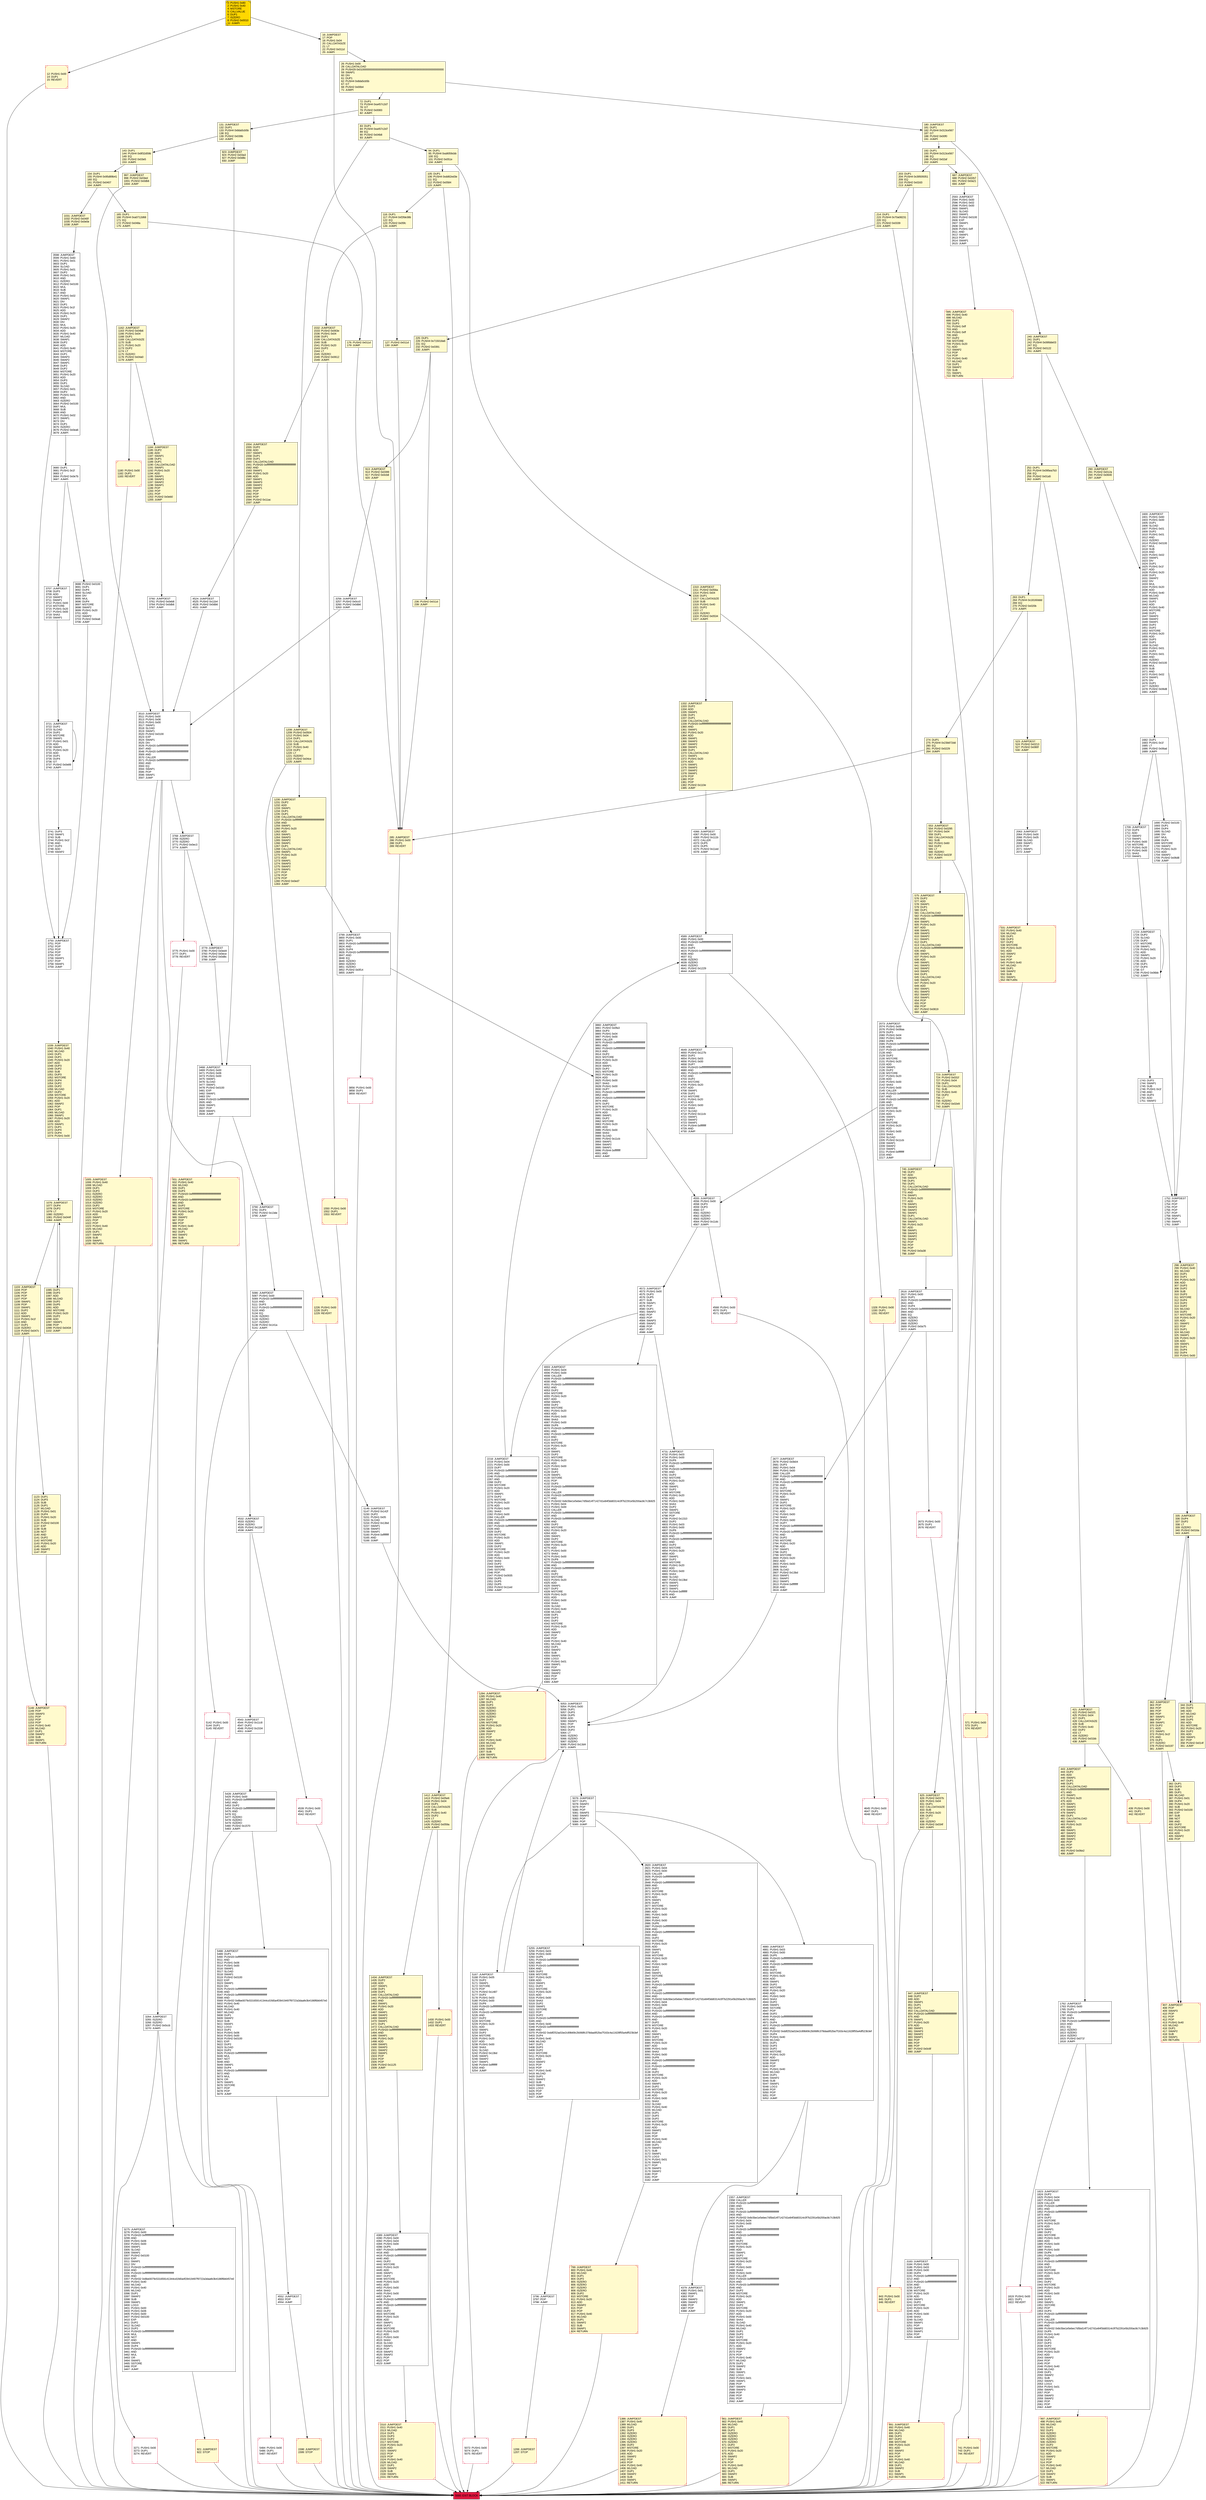 digraph G {
bgcolor=transparent rankdir=UD;
node [shape=box style=filled color=black fillcolor=white fontname=arial fontcolor=black];
695 [label="695: JUMPDEST\l696: PUSH1 0x40\l698: MLOAD\l699: DUP1\l700: DUP3\l701: PUSH1 0xff\l703: AND\l704: PUSH1 0xff\l706: AND\l707: DUP2\l708: MSTORE\l709: PUSH1 0x20\l711: ADD\l712: SWAP2\l713: POP\l714: POP\l715: PUSH1 0x40\l717: MLOAD\l718: DUP1\l719: SWAP2\l720: SUB\l721: SWAP1\l722: RETURN\l" fillcolor=lemonchiffon shape=Msquare color=crimson ];
3510 [label="3510: JUMPDEST\l3511: PUSH1 0x00\l3513: PUSH1 0x06\l3515: PUSH1 0x00\l3517: SWAP1\l3518: SLOAD\l3519: SWAP1\l3520: PUSH2 0x0100\l3523: EXP\l3524: SWAP1\l3525: DIV\l3526: PUSH20 0xffffffffffffffffffffffffffffffffffffffff\l3547: AND\l3548: PUSH20 0xffffffffffffffffffffffffffffffffffffffff\l3569: AND\l3570: CALLER\l3571: PUSH20 0xffffffffffffffffffffffffffffffffffffffff\l3592: AND\l3593: EQ\l3594: SWAP1\l3595: POP\l3596: SWAP1\l3597: JUMP\l" ];
1600 [label="1600: JUMPDEST\l1601: PUSH1 0x60\l1603: PUSH1 0x00\l1605: DUP1\l1606: SLOAD\l1607: PUSH1 0x01\l1609: DUP2\l1610: PUSH1 0x01\l1612: AND\l1613: ISZERO\l1614: PUSH2 0x0100\l1617: MUL\l1618: SUB\l1619: AND\l1620: PUSH1 0x02\l1622: SWAP1\l1623: DIV\l1624: DUP1\l1625: PUSH1 0x1f\l1627: ADD\l1628: PUSH1 0x20\l1630: DUP1\l1631: SWAP2\l1632: DIV\l1633: MUL\l1634: PUSH1 0x20\l1636: ADD\l1637: PUSH1 0x40\l1639: MLOAD\l1640: SWAP1\l1641: DUP2\l1642: ADD\l1643: PUSH1 0x40\l1645: MSTORE\l1646: DUP1\l1647: SWAP3\l1648: SWAP2\l1649: SWAP1\l1650: DUP2\l1651: DUP2\l1652: MSTORE\l1653: PUSH1 0x20\l1655: ADD\l1656: DUP3\l1657: DUP1\l1658: SLOAD\l1659: PUSH1 0x01\l1661: DUP2\l1662: PUSH1 0x01\l1664: AND\l1665: ISZERO\l1666: PUSH2 0x0100\l1669: MUL\l1670: SUB\l1671: AND\l1672: PUSH1 0x02\l1674: SWAP1\l1675: DIV\l1676: DUP1\l1677: ISZERO\l1678: PUSH2 0x06d8\l1681: JUMPI\l" ];
3264 [label="3264: JUMPDEST\l3265: ISZERO\l3266: ISZERO\l3267: PUSH2 0x0ccb\l3270: JUMPI\l" ];
127 [label="127: PUSH2 0x011d\l130: JUMP\l" fillcolor=lemonchiffon ];
4555 [label="4555: JUMPDEST\l4556: PUSH1 0x00\l4558: DUP3\l4559: DUP3\l4560: GT\l4561: ISZERO\l4562: ISZERO\l4563: ISZERO\l4564: PUSH2 0x11dc\l4567: JUMPI\l" ];
2218 [label="2218: JUMPDEST\l2219: PUSH1 0x04\l2221: PUSH1 0x00\l2223: DUP7\l2224: PUSH20 0xffffffffffffffffffffffffffffffffffffffff\l2245: AND\l2246: PUSH20 0xffffffffffffffffffffffffffffffffffffffff\l2267: AND\l2268: DUP2\l2269: MSTORE\l2270: PUSH1 0x20\l2272: ADD\l2273: SWAP1\l2274: DUP2\l2275: MSTORE\l2276: PUSH1 0x20\l2278: ADD\l2279: PUSH1 0x00\l2281: SHA3\l2282: PUSH1 0x00\l2284: CALLER\l2285: PUSH20 0xffffffffffffffffffffffffffffffffffffffff\l2306: AND\l2307: PUSH20 0xffffffffffffffffffffffffffffffffffffffff\l2328: AND\l2329: DUP2\l2330: MSTORE\l2331: PUSH1 0x20\l2333: ADD\l2334: SWAP1\l2335: DUP2\l2336: MSTORE\l2337: PUSH1 0x20\l2339: ADD\l2340: PUSH1 0x00\l2342: SHA3\l2343: DUP2\l2344: SWAP1\l2345: SSTORE\l2346: POP\l2347: PUSH2 0x0935\l2350: DUP5\l2351: DUP5\l2352: DUP5\l2353: PUSH2 0x11ed\l2356: JUMP\l" ];
921 [label="921: JUMPDEST\l922: STOP\l" fillcolor=lemonchiffon shape=Msquare color=crimson ];
407 [label="407: JUMPDEST\l408: POP\l409: SWAP3\l410: POP\l411: POP\l412: POP\l413: PUSH1 0x40\l415: MLOAD\l416: DUP1\l417: SWAP2\l418: SUB\l419: SWAP1\l420: RETURN\l" fillcolor=lemonchiffon shape=Msquare color=crimson ];
745 [label="745: JUMPDEST\l746: DUP2\l747: ADD\l748: SWAP1\l749: DUP1\l750: DUP1\l751: CALLDATALOAD\l752: PUSH20 0xffffffffffffffffffffffffffffffffffffffff\l773: AND\l774: SWAP1\l775: PUSH1 0x20\l777: ADD\l778: SWAP1\l779: SWAP3\l780: SWAP2\l781: SWAP1\l782: DUP1\l783: CALLDATALOAD\l784: SWAP1\l785: PUSH1 0x20\l787: ADD\l788: SWAP1\l789: SWAP3\l790: SWAP2\l791: SWAP1\l792: POP\l793: POP\l794: POP\l795: PUSH2 0x0a38\l798: JUMP\l" fillcolor=lemonchiffon ];
3779 [label="3779: JUMPDEST\l3780: PUSH2 0x0ed4\l3783: PUSH2 0x0ece\l3786: PUSH2 0x0d8c\l3789: JUMP\l" ];
5086 [label="5086: JUMPDEST\l5087: PUSH1 0x00\l5089: PUSH20 0xffffffffffffffffffffffffffffffffffffffff\l5110: AND\l5111: DUP3\l5112: PUSH20 0xffffffffffffffffffffffffffffffffffffffff\l5133: AND\l5134: EQ\l5135: ISZERO\l5136: ISZERO\l5137: ISZERO\l5138: PUSH2 0x141a\l5141: JUMPI\l" ];
3721 [label="3721: JUMPDEST\l3722: DUP2\l3723: SLOAD\l3724: DUP2\l3725: MSTORE\l3726: SWAP1\l3727: PUSH1 0x01\l3729: ADD\l3730: SWAP1\l3731: PUSH1 0x20\l3733: ADD\l3734: DUP1\l3735: DUP4\l3736: GT\l3737: PUSH2 0x0e89\l3740: JUMPI\l" ];
1310 [label="1310: JUMPDEST\l1311: PUSH2 0x056a\l1314: PUSH1 0x04\l1316: DUP1\l1317: CALLDATASIZE\l1318: SUB\l1319: PUSH1 0x40\l1321: DUP2\l1322: LT\l1323: ISZERO\l1324: PUSH2 0x0534\l1327: JUMPI\l" fillcolor=lemonchiffon ];
439 [label="439: PUSH1 0x00\l441: DUP1\l442: REVERT\l" fillcolor=lemonchiffon shape=Msquare color=crimson ];
575 [label="575: JUMPDEST\l576: DUP2\l577: ADD\l578: SWAP1\l579: DUP1\l580: DUP1\l581: CALLDATALOAD\l582: PUSH20 0xffffffffffffffffffffffffffffffffffffffff\l603: AND\l604: SWAP1\l605: PUSH1 0x20\l607: ADD\l608: SWAP1\l609: SWAP3\l610: SWAP2\l611: SWAP1\l612: DUP1\l613: CALLDATALOAD\l614: PUSH20 0xffffffffffffffffffffffffffffffffffffffff\l635: AND\l636: SWAP1\l637: PUSH1 0x20\l639: ADD\l640: SWAP1\l641: SWAP3\l642: SWAP2\l643: SWAP1\l644: DUP1\l645: CALLDATALOAD\l646: SWAP1\l647: PUSH1 0x20\l649: ADD\l650: SWAP1\l651: SWAP3\l652: SWAP2\l653: SWAP1\l654: POP\l655: POP\l656: POP\l657: PUSH2 0x0819\l660: JUMP\l" fillcolor=lemonchiffon ];
4532 [label="4532: JUMPDEST\l4533: ISZERO\l4534: ISZERO\l4535: PUSH2 0x11bf\l4538: JUMPI\l" ];
285 [label="285: JUMPDEST\l286: PUSH1 0x00\l288: DUP1\l289: REVERT\l" fillcolor=lemonchiffon shape=Msquare color=crimson ];
0 [label="0: PUSH1 0x80\l2: PUSH1 0x40\l4: MSTORE\l5: CALLVALUE\l6: DUP1\l7: ISZERO\l8: PUSH2 0x0010\l11: JUMPI\l" fillcolor=lemonchiffon shape=Msquare fillcolor=gold ];
4539 [label="4539: PUSH1 0x00\l4541: DUP1\l4542: REVERT\l" shape=Msquare color=crimson ];
913 [label="913: JUMPDEST\l914: PUSH2 0x0399\l917: PUSH2 0x0cb8\l920: JUMP\l" fillcolor=lemonchiffon ];
3799 [label="3799: JUMPDEST\l3800: PUSH1 0x00\l3802: DUP1\l3803: PUSH20 0xffffffffffffffffffffffffffffffffffffffff\l3824: AND\l3825: DUP4\l3826: PUSH20 0xffffffffffffffffffffffffffffffffffffffff\l3847: AND\l3848: EQ\l3849: ISZERO\l3850: ISZERO\l3851: ISZERO\l3852: PUSH2 0x0f14\l3855: JUMPI\l" ];
4003 [label="4003: JUMPDEST\l4004: PUSH1 0x04\l4006: PUSH1 0x00\l4008: CALLER\l4009: PUSH20 0xffffffffffffffffffffffffffffffffffffffff\l4030: AND\l4031: PUSH20 0xffffffffffffffffffffffffffffffffffffffff\l4052: AND\l4053: DUP2\l4054: MSTORE\l4055: PUSH1 0x20\l4057: ADD\l4058: SWAP1\l4059: DUP2\l4060: MSTORE\l4061: PUSH1 0x20\l4063: ADD\l4064: PUSH1 0x00\l4066: SHA3\l4067: PUSH1 0x00\l4069: DUP6\l4070: PUSH20 0xffffffffffffffffffffffffffffffffffffffff\l4091: AND\l4092: PUSH20 0xffffffffffffffffffffffffffffffffffffffff\l4113: AND\l4114: DUP2\l4115: MSTORE\l4116: PUSH1 0x20\l4118: ADD\l4119: SWAP1\l4120: DUP2\l4121: MSTORE\l4122: PUSH1 0x20\l4124: ADD\l4125: PUSH1 0x00\l4127: SHA3\l4128: DUP2\l4129: SWAP1\l4130: SSTORE\l4131: POP\l4132: DUP3\l4133: PUSH20 0xffffffffffffffffffffffffffffffffffffffff\l4154: AND\l4155: CALLER\l4156: PUSH20 0xffffffffffffffffffffffffffffffffffffffff\l4177: AND\l4178: PUSH32 0x8c5be1e5ebec7d5bd14f71427d1e84f3dd0314c0f7b2291e5b200ac8c7c3b925\l4211: PUSH1 0x04\l4213: PUSH1 0x00\l4215: CALLER\l4216: PUSH20 0xffffffffffffffffffffffffffffffffffffffff\l4237: AND\l4238: PUSH20 0xffffffffffffffffffffffffffffffffffffffff\l4259: AND\l4260: DUP2\l4261: MSTORE\l4262: PUSH1 0x20\l4264: ADD\l4265: SWAP1\l4266: DUP2\l4267: MSTORE\l4268: PUSH1 0x20\l4270: ADD\l4271: PUSH1 0x00\l4273: SHA3\l4274: PUSH1 0x00\l4276: DUP8\l4277: PUSH20 0xffffffffffffffffffffffffffffffffffffffff\l4298: AND\l4299: PUSH20 0xffffffffffffffffffffffffffffffffffffffff\l4320: AND\l4321: DUP2\l4322: MSTORE\l4323: PUSH1 0x20\l4325: ADD\l4326: SWAP1\l4327: DUP2\l4328: MSTORE\l4329: PUSH1 0x20\l4331: ADD\l4332: PUSH1 0x00\l4334: SHA3\l4335: SLOAD\l4336: PUSH1 0x40\l4338: MLOAD\l4339: DUP1\l4340: DUP3\l4341: DUP2\l4342: MSTORE\l4343: PUSH1 0x20\l4345: ADD\l4346: SWAP2\l4347: POP\l4348: POP\l4349: PUSH1 0x40\l4351: MLOAD\l4352: DUP1\l4353: SWAP2\l4354: SUB\l4355: SWAP1\l4356: LOG3\l4357: PUSH1 0x01\l4359: SWAP1\l4360: POP\l4361: SWAP3\l4362: SWAP2\l4363: POP\l4364: POP\l4365: JUMP\l" ];
1076 [label="1076: JUMPDEST\l1077: DUP4\l1078: DUP2\l1079: LT\l1080: ISZERO\l1081: PUSH2 0x044f\l1084: JUMPI\l" fillcolor=lemonchiffon ];
1103 [label="1103: JUMPDEST\l1104: POP\l1105: POP\l1106: POP\l1107: POP\l1108: SWAP1\l1109: POP\l1110: SWAP1\l1111: DUP2\l1112: ADD\l1113: SWAP1\l1114: PUSH1 0x1f\l1116: AND\l1117: DUP1\l1118: ISZERO\l1119: PUSH2 0x047c\l1122: JUMPI\l" fillcolor=lemonchiffon ];
3775 [label="3775: PUSH1 0x00\l3777: DUP1\l3778: REVERT\l" shape=Msquare color=crimson ];
1206 [label="1206: JUMPDEST\l1207: STOP\l" fillcolor=lemonchiffon shape=Msquare color=crimson ];
799 [label="799: JUMPDEST\l800: PUSH1 0x40\l802: MLOAD\l803: DUP1\l804: DUP3\l805: ISZERO\l806: ISZERO\l807: ISZERO\l808: ISZERO\l809: DUP2\l810: MSTORE\l811: PUSH1 0x20\l813: ADD\l814: SWAP2\l815: POP\l816: POP\l817: PUSH1 0x40\l819: MLOAD\l820: DUP1\l821: SWAP2\l822: SUB\l823: SWAP1\l824: RETURN\l" fillcolor=lemonchiffon shape=Msquare color=crimson ];
3790 [label="3790: JUMPDEST\l3791: DUP3\l3792: PUSH2 0x13de\l3795: JUMP\l" ];
3860 [label="3860: JUMPDEST\l3861: PUSH2 0x0fa3\l3864: DUP3\l3865: PUSH1 0x04\l3867: PUSH1 0x00\l3869: CALLER\l3870: PUSH20 0xffffffffffffffffffffffffffffffffffffffff\l3891: AND\l3892: PUSH20 0xffffffffffffffffffffffffffffffffffffffff\l3913: AND\l3914: DUP2\l3915: MSTORE\l3916: PUSH1 0x20\l3918: ADD\l3919: SWAP1\l3920: DUP2\l3921: MSTORE\l3922: PUSH1 0x20\l3924: ADD\l3925: PUSH1 0x00\l3927: SHA3\l3928: PUSH1 0x00\l3930: DUP7\l3931: PUSH20 0xffffffffffffffffffffffffffffffffffffffff\l3952: AND\l3953: PUSH20 0xffffffffffffffffffffffffffffffffffffffff\l3974: AND\l3975: DUP2\l3976: MSTORE\l3977: PUSH1 0x20\l3979: ADD\l3980: SWAP1\l3981: DUP2\l3982: MSTORE\l3983: PUSH1 0x20\l3985: ADD\l3986: PUSH1 0x00\l3988: SHA3\l3989: SLOAD\l3990: PUSH2 0x11cb\l3993: SWAP1\l3994: SWAP2\l3995: SWAP1\l3996: PUSH4 0xffffffff\l4001: AND\l4002: JUMP\l" ];
825 [label="825: JUMPDEST\l826: PUSH2 0x037b\l829: PUSH1 0x04\l831: DUP1\l832: CALLDATASIZE\l833: SUB\l834: PUSH1 0x20\l836: DUP2\l837: LT\l838: ISZERO\l839: PUSH2 0x034f\l842: JUMPI\l" fillcolor=lemonchiffon ];
5680 [label="5680: EXIT BLOCK\l" fillcolor=crimson ];
3598 [label="3598: JUMPDEST\l3599: PUSH1 0x60\l3601: PUSH1 0x01\l3603: DUP1\l3604: SLOAD\l3605: PUSH1 0x01\l3607: DUP2\l3608: PUSH1 0x01\l3610: AND\l3611: ISZERO\l3612: PUSH2 0x0100\l3615: MUL\l3616: SUB\l3617: AND\l3618: PUSH1 0x02\l3620: SWAP1\l3621: DIV\l3622: DUP1\l3623: PUSH1 0x1f\l3625: ADD\l3626: PUSH1 0x20\l3628: DUP1\l3629: SWAP2\l3630: DIV\l3631: MUL\l3632: PUSH1 0x20\l3634: ADD\l3635: PUSH1 0x40\l3637: MLOAD\l3638: SWAP1\l3639: DUP2\l3640: ADD\l3641: PUSH1 0x40\l3643: MSTORE\l3644: DUP1\l3645: SWAP3\l3646: SWAP2\l3647: SWAP1\l3648: DUP2\l3649: DUP2\l3650: MSTORE\l3651: PUSH1 0x20\l3653: ADD\l3654: DUP3\l3655: DUP1\l3656: SLOAD\l3657: PUSH1 0x01\l3659: DUP2\l3660: PUSH1 0x01\l3662: AND\l3663: ISZERO\l3664: PUSH2 0x0100\l3667: MUL\l3668: SUB\l3669: AND\l3670: PUSH1 0x02\l3672: SWAP1\l3673: DIV\l3674: DUP1\l3675: ISZERO\l3676: PUSH2 0x0ea6\l3679: JUMPI\l" ];
2063 [label="2063: JUMPDEST\l2064: PUSH1 0x00\l2066: PUSH1 0x05\l2068: SLOAD\l2069: SWAP1\l2070: POP\l2071: SWAP1\l2072: JUMP\l" ];
252 [label="252: DUP1\l253: PUSH4 0x095ea7b3\l258: EQ\l259: PUSH2 0x01a5\l262: JUMPI\l" fillcolor=lemonchiffon ];
225 [label="225: DUP1\l226: PUSH4 0x715018a6\l231: EQ\l232: PUSH2 0x0391\l235: JUMPI\l" fillcolor=lemonchiffon ];
1430 [label="1430: PUSH1 0x00\l1432: DUP1\l1433: REVERT\l" fillcolor=lemonchiffon shape=Msquare color=crimson ];
1284 [label="1284: JUMPDEST\l1285: PUSH1 0x40\l1287: MLOAD\l1288: DUP1\l1289: DUP3\l1290: ISZERO\l1291: ISZERO\l1292: ISZERO\l1293: ISZERO\l1294: DUP2\l1295: MSTORE\l1296: PUSH1 0x20\l1298: ADD\l1299: SWAP2\l1300: POP\l1301: POP\l1302: PUSH1 0x40\l1304: MLOAD\l1305: DUP1\l1306: SWAP2\l1307: SUB\l1308: SWAP1\l1309: RETURN\l" fillcolor=lemonchiffon shape=Msquare color=crimson ];
240 [label="240: JUMPDEST\l241: DUP1\l242: PUSH4 0x06fdde03\l247: EQ\l248: PUSH2 0x0122\l251: JUMPI\l" fillcolor=lemonchiffon ];
1180 [label="1180: PUSH1 0x00\l1182: DUP1\l1183: REVERT\l" fillcolor=lemonchiffon shape=Msquare color=crimson ];
421 [label="421: JUMPDEST\l422: PUSH2 0x01f1\l425: PUSH1 0x04\l427: DUP1\l428: CALLDATASIZE\l429: SUB\l430: PUSH1 0x40\l432: DUP2\l433: LT\l434: ISZERO\l435: PUSH2 0x01bb\l438: JUMPI\l" fillcolor=lemonchiffon ];
741 [label="741: PUSH1 0x00\l743: DUP1\l744: REVERT\l" fillcolor=lemonchiffon shape=Msquare color=crimson ];
5167 [label="5167: JUMPDEST\l5168: PUSH1 0x05\l5170: DUP2\l5171: SWAP1\l5172: SSTORE\l5173: POP\l5174: PUSH2 0x1487\l5177: DUP2\l5178: PUSH1 0x03\l5180: PUSH1 0x00\l5182: DUP6\l5183: PUSH20 0xffffffffffffffffffffffffffffffffffffffff\l5204: AND\l5205: PUSH20 0xffffffffffffffffffffffffffffffffffffffff\l5226: AND\l5227: DUP2\l5228: MSTORE\l5229: PUSH1 0x20\l5231: ADD\l5232: SWAP1\l5233: DUP2\l5234: MSTORE\l5235: PUSH1 0x20\l5237: ADD\l5238: PUSH1 0x00\l5240: SHA3\l5241: SLOAD\l5242: PUSH2 0x13bd\l5245: SWAP1\l5246: SWAP2\l5247: SWAP1\l5248: PUSH4 0xffffffff\l5253: AND\l5254: JUMP\l" ];
687 [label="687: JUMPDEST\l688: PUSH2 0x02b7\l691: PUSH2 0x0a21\l694: JUMP\l" fillcolor=lemonchiffon ];
1554 [label="1554: JUMPDEST\l1555: DUP2\l1556: ADD\l1557: SWAP1\l1558: DUP1\l1559: DUP1\l1560: CALLDATALOAD\l1561: PUSH20 0xffffffffffffffffffffffffffffffffffffffff\l1582: AND\l1583: SWAP1\l1584: PUSH1 0x20\l1586: ADD\l1587: SWAP1\l1588: SWAP3\l1589: SWAP2\l1590: SWAP1\l1591: POP\l1592: POP\l1593: POP\l1594: PUSH2 0x11ac\l1597: JUMP\l" fillcolor=lemonchiffon ];
2593 [label="2593: JUMPDEST\l2594: PUSH1 0x00\l2596: PUSH1 0x02\l2598: PUSH1 0x00\l2600: SWAP1\l2601: SLOAD\l2602: SWAP1\l2603: PUSH2 0x0100\l2606: EXP\l2607: SWAP1\l2608: DIV\l2609: PUSH1 0xff\l2611: AND\l2612: SWAP1\l2613: POP\l2614: SWAP1\l2615: JUMP\l" ];
344 [label="344: DUP1\l345: DUP3\l346: ADD\l347: MLOAD\l348: DUP2\l349: DUP5\l350: ADD\l351: MSTORE\l352: PUSH1 0x20\l354: DUP2\l355: ADD\l356: SWAP1\l357: POP\l358: PUSH2 0x014f\l361: JUMP\l" fillcolor=lemonchiffon ];
1762 [label="1762: JUMPDEST\l1763: PUSH1 0x00\l1765: DUP1\l1766: PUSH20 0xffffffffffffffffffffffffffffffffffffffff\l1787: AND\l1788: DUP4\l1789: PUSH20 0xffffffffffffffffffffffffffffffffffffffff\l1810: AND\l1811: EQ\l1812: ISZERO\l1813: ISZERO\l1814: ISZERO\l1815: PUSH2 0x071f\l1818: JUMPI\l" ];
1510 [label="1510: JUMPDEST\l1511: PUSH1 0x40\l1513: MLOAD\l1514: DUP1\l1515: DUP3\l1516: DUP2\l1517: MSTORE\l1518: PUSH1 0x20\l1520: ADD\l1521: SWAP2\l1522: POP\l1523: POP\l1524: PUSH1 0x40\l1526: MLOAD\l1527: DUP1\l1528: SWAP2\l1529: SUB\l1530: SWAP1\l1531: RETURN\l" fillcolor=lemonchiffon shape=Msquare color=crimson ];
3275 [label="3275: JUMPDEST\l3276: PUSH1 0x00\l3278: PUSH20 0xffffffffffffffffffffffffffffffffffffffff\l3299: AND\l3300: PUSH1 0x06\l3302: PUSH1 0x00\l3304: SWAP1\l3305: SLOAD\l3306: SWAP1\l3307: PUSH2 0x0100\l3310: EXP\l3311: SWAP1\l3312: DIV\l3313: PUSH20 0xffffffffffffffffffffffffffffffffffffffff\l3334: AND\l3335: PUSH20 0xffffffffffffffffffffffffffffffffffffffff\l3356: AND\l3357: PUSH32 0x8be0079c531659141344cd1fd0a4f28419497f9722a3daafe3b4186f6b6457e0\l3390: PUSH1 0x40\l3392: MLOAD\l3393: PUSH1 0x40\l3395: MLOAD\l3396: DUP1\l3397: SWAP2\l3398: SUB\l3399: SWAP1\l3400: LOG3\l3401: PUSH1 0x00\l3403: PUSH1 0x06\l3405: PUSH1 0x00\l3407: PUSH2 0x0100\l3410: EXP\l3411: DUP2\l3412: SLOAD\l3413: DUP2\l3414: PUSH20 0xffffffffffffffffffffffffffffffffffffffff\l3435: MUL\l3436: NOT\l3437: AND\l3438: SWAP1\l3439: DUP4\l3440: PUSH20 0xffffffffffffffffffffffffffffffffffffffff\l3461: AND\l3462: MUL\l3463: OR\l3464: SWAP1\l3465: SSTORE\l3466: POP\l3467: JUMP\l" ];
1386 [label="1386: JUMPDEST\l1387: PUSH1 0x40\l1389: MLOAD\l1390: DUP1\l1391: DUP3\l1392: ISZERO\l1393: ISZERO\l1394: ISZERO\l1395: ISZERO\l1396: DUP2\l1397: MSTORE\l1398: PUSH1 0x20\l1400: ADD\l1401: SWAP2\l1402: POP\l1403: POP\l1404: PUSH1 0x40\l1406: MLOAD\l1407: DUP1\l1408: SWAP2\l1409: SUB\l1410: SWAP1\l1411: RETURN\l" fillcolor=lemonchiffon shape=Msquare color=crimson ];
116 [label="116: DUP1\l117: PUSH4 0xf2fde38b\l122: EQ\l123: PUSH2 0x05fc\l126: JUMPI\l" fillcolor=lemonchiffon ];
723 [label="723: JUMPDEST\l724: PUSH2 0x031f\l727: PUSH1 0x04\l729: DUP1\l730: CALLDATASIZE\l731: SUB\l732: PUSH1 0x40\l734: DUP2\l735: LT\l736: ISZERO\l737: PUSH2 0x02e9\l740: JUMPI\l" fillcolor=lemonchiffon ];
2677 [label="2677: JUMPDEST\l2678: PUSH2 0x0b04\l2681: DUP3\l2682: PUSH1 0x04\l2684: PUSH1 0x00\l2686: CALLER\l2687: PUSH20 0xffffffffffffffffffffffffffffffffffffffff\l2708: AND\l2709: PUSH20 0xffffffffffffffffffffffffffffffffffffffff\l2730: AND\l2731: DUP2\l2732: MSTORE\l2733: PUSH1 0x20\l2735: ADD\l2736: SWAP1\l2737: DUP2\l2738: MSTORE\l2739: PUSH1 0x20\l2741: ADD\l2742: PUSH1 0x00\l2744: SHA3\l2745: PUSH1 0x00\l2747: DUP7\l2748: PUSH20 0xffffffffffffffffffffffffffffffffffffffff\l2769: AND\l2770: PUSH20 0xffffffffffffffffffffffffffffffffffffffff\l2791: AND\l2792: DUP2\l2793: MSTORE\l2794: PUSH1 0x20\l2796: ADD\l2797: SWAP1\l2798: DUP2\l2799: MSTORE\l2800: PUSH1 0x20\l2802: ADD\l2803: PUSH1 0x00\l2805: SHA3\l2806: SLOAD\l2807: PUSH2 0x13bd\l2810: SWAP1\l2811: SWAP2\l2812: SWAP1\l2813: PUSH4 0xffffffff\l2818: AND\l2819: JUMP\l" ];
3707 [label="3707: JUMPDEST\l3708: DUP3\l3709: ADD\l3710: SWAP2\l3711: SWAP1\l3712: PUSH1 0x00\l3714: MSTORE\l3715: PUSH1 0x20\l3717: PUSH1 0x00\l3719: SHA3\l3720: SWAP1\l" ];
5053 [label="5053: JUMPDEST\l5054: PUSH1 0x00\l5056: DUP1\l5057: DUP3\l5058: DUP5\l5059: ADD\l5060: SWAP1\l5061: POP\l5062: DUP4\l5063: DUP2\l5064: LT\l5065: ISZERO\l5066: ISZERO\l5067: ISZERO\l5068: PUSH2 0x13d4\l5071: JUMPI\l" ];
3271 [label="3271: PUSH1 0x00\l3273: DUP1\l3274: REVERT\l" shape=Msquare color=crimson ];
1123 [label="1123: DUP1\l1124: DUP3\l1125: SUB\l1126: DUP1\l1127: MLOAD\l1128: PUSH1 0x01\l1130: DUP4\l1131: PUSH1 0x20\l1133: SUB\l1134: PUSH2 0x0100\l1137: EXP\l1138: SUB\l1139: NOT\l1140: AND\l1141: DUP2\l1142: MSTORE\l1143: PUSH1 0x20\l1145: ADD\l1146: SWAP2\l1147: POP\l" fillcolor=lemonchiffon ];
72 [label="72: DUP1\l73: PUSH4 0xa457c2d7\l78: GT\l79: PUSH2 0x0083\l82: JUMPI\l" fillcolor=lemonchiffon ];
1226 [label="1226: PUSH1 0x00\l1228: DUP1\l1229: REVERT\l" fillcolor=lemonchiffon shape=Msquare color=crimson ];
105 [label="105: DUP1\l106: PUSH4 0xdd62ed3e\l111: EQ\l112: PUSH2 0x0584\l115: JUMPI\l" fillcolor=lemonchiffon ];
5072 [label="5072: PUSH1 0x00\l5074: DUP1\l5075: REVERT\l" shape=Msquare color=crimson ];
1085 [label="1085: DUP1\l1086: DUP3\l1087: ADD\l1088: MLOAD\l1089: DUP2\l1090: DUP5\l1091: ADD\l1092: MSTORE\l1093: PUSH1 0x20\l1095: DUP2\l1096: ADD\l1097: SWAP1\l1098: POP\l1099: PUSH2 0x0434\l1102: JUMP\l" fillcolor=lemonchiffon ];
1230 [label="1230: JUMPDEST\l1231: DUP2\l1232: ADD\l1233: SWAP1\l1234: DUP1\l1235: DUP1\l1236: CALLDATALOAD\l1237: PUSH20 0xffffffffffffffffffffffffffffffffffffffff\l1258: AND\l1259: SWAP1\l1260: PUSH1 0x20\l1262: ADD\l1263: SWAP1\l1264: SWAP3\l1265: SWAP2\l1266: SWAP1\l1267: DUP1\l1268: CALLDATALOAD\l1269: SWAP1\l1270: PUSH1 0x20\l1272: ADD\l1273: SWAP1\l1274: SWAP3\l1275: SWAP2\l1276: SWAP1\l1277: POP\l1278: POP\l1279: POP\l1280: PUSH2 0x0ed7\l1283: JUMP\l" fillcolor=lemonchiffon ];
3688 [label="3688: PUSH2 0x0100\l3691: DUP1\l3692: DUP4\l3693: SLOAD\l3694: DIV\l3695: MUL\l3696: DUP4\l3697: MSTORE\l3698: SWAP2\l3699: PUSH1 0x20\l3701: ADD\l3702: SWAP2\l3703: PUSH2 0x0ea6\l3706: JUMP\l" ];
4524 [label="4524: JUMPDEST\l4525: PUSH2 0x11b4\l4528: PUSH2 0x0db6\l4531: JUMP\l" ];
1162 [label="1162: JUMPDEST\l1163: PUSH2 0x04b6\l1166: PUSH1 0x04\l1168: DUP1\l1169: CALLDATASIZE\l1170: SUB\l1171: PUSH1 0x20\l1173: DUP2\l1174: LT\l1175: ISZERO\l1176: PUSH2 0x04a0\l1179: JUMPI\l" fillcolor=lemonchiffon ];
382 [label="382: DUP1\l383: DUP3\l384: SUB\l385: DUP1\l386: MLOAD\l387: PUSH1 0x01\l389: DUP4\l390: PUSH1 0x20\l392: SUB\l393: PUSH2 0x0100\l396: EXP\l397: SUB\l398: NOT\l399: AND\l400: DUP2\l401: MSTORE\l402: PUSH1 0x20\l404: ADD\l405: SWAP2\l406: POP\l" fillcolor=lemonchiffon ];
4389 [label="4389: JUMPDEST\l4390: PUSH1 0x00\l4392: PUSH1 0x04\l4394: PUSH1 0x00\l4396: DUP5\l4397: PUSH20 0xffffffffffffffffffffffffffffffffffffffff\l4418: AND\l4419: PUSH20 0xffffffffffffffffffffffffffffffffffffffff\l4440: AND\l4441: DUP2\l4442: MSTORE\l4443: PUSH1 0x20\l4445: ADD\l4446: SWAP1\l4447: DUP2\l4448: MSTORE\l4449: PUSH1 0x20\l4451: ADD\l4452: PUSH1 0x00\l4454: SHA3\l4455: PUSH1 0x00\l4457: DUP4\l4458: PUSH20 0xffffffffffffffffffffffffffffffffffffffff\l4479: AND\l4480: PUSH20 0xffffffffffffffffffffffffffffffffffffffff\l4501: AND\l4502: DUP2\l4503: MSTORE\l4504: PUSH1 0x20\l4506: ADD\l4507: SWAP1\l4508: DUP2\l4509: MSTORE\l4510: PUSH1 0x20\l4512: ADD\l4513: PUSH1 0x00\l4515: SHA3\l4516: SLOAD\l4517: SWAP1\l4518: POP\l4519: SWAP3\l4520: SWAP2\l4521: POP\l4522: POP\l4523: JUMP\l" ];
1723 [label="1723: JUMPDEST\l1724: DUP2\l1725: SLOAD\l1726: DUP2\l1727: MSTORE\l1728: SWAP1\l1729: PUSH1 0x01\l1731: ADD\l1732: SWAP1\l1733: PUSH1 0x20\l1735: ADD\l1736: DUP1\l1737: DUP4\l1738: GT\l1739: PUSH2 0x06bb\l1742: JUMPI\l" ];
4568 [label="4568: PUSH1 0x00\l4570: DUP1\l4571: REVERT\l" shape=Msquare color=crimson ];
154 [label="154: DUP1\l155: PUSH4 0x95d89b41\l160: EQ\l161: PUSH2 0x0407\l164: JUMPI\l" fillcolor=lemonchiffon ];
5255 [label="5255: JUMPDEST\l5256: PUSH1 0x03\l5258: PUSH1 0x00\l5260: DUP5\l5261: PUSH20 0xffffffffffffffffffffffffffffffffffffffff\l5282: AND\l5283: PUSH20 0xffffffffffffffffffffffffffffffffffffffff\l5304: AND\l5305: DUP2\l5306: MSTORE\l5307: PUSH1 0x20\l5309: ADD\l5310: SWAP1\l5311: DUP2\l5312: MSTORE\l5313: PUSH1 0x20\l5315: ADD\l5316: PUSH1 0x00\l5318: SHA3\l5319: DUP2\l5320: SWAP1\l5321: SSTORE\l5322: POP\l5323: DUP2\l5324: PUSH20 0xffffffffffffffffffffffffffffffffffffffff\l5345: AND\l5346: PUSH1 0x00\l5348: PUSH20 0xffffffffffffffffffffffffffffffffffffffff\l5369: AND\l5370: PUSH32 0xddf252ad1be2c89b69c2b068fc378daa952ba7f163c4a11628f55a4df523b3ef\l5403: DUP4\l5404: PUSH1 0x40\l5406: MLOAD\l5407: DUP1\l5408: DUP3\l5409: DUP2\l5410: MSTORE\l5411: PUSH1 0x20\l5413: ADD\l5414: SWAP2\l5415: POP\l5416: POP\l5417: PUSH1 0x40\l5419: MLOAD\l5420: DUP1\l5421: SWAP2\l5422: SUB\l5423: SWAP1\l5424: LOG3\l5425: POP\l5426: POP\l5427: JUMP\l" ];
4645 [label="4645: PUSH1 0x00\l4647: DUP1\l4648: REVERT\l" shape=Msquare color=crimson ];
1532 [label="1532: JUMPDEST\l1533: PUSH2 0x063e\l1536: PUSH1 0x04\l1538: DUP1\l1539: CALLDATASIZE\l1540: SUB\l1541: PUSH1 0x20\l1543: DUP2\l1544: LT\l1545: ISZERO\l1546: PUSH2 0x0612\l1549: JUMPI\l" fillcolor=lemonchiffon ];
1823 [label="1823: JUMPDEST\l1824: DUP2\l1825: PUSH1 0x04\l1827: PUSH1 0x00\l1829: CALLER\l1830: PUSH20 0xffffffffffffffffffffffffffffffffffffffff\l1851: AND\l1852: PUSH20 0xffffffffffffffffffffffffffffffffffffffff\l1873: AND\l1874: DUP2\l1875: MSTORE\l1876: PUSH1 0x20\l1878: ADD\l1879: SWAP1\l1880: DUP2\l1881: MSTORE\l1882: PUSH1 0x20\l1884: ADD\l1885: PUSH1 0x00\l1887: SHA3\l1888: PUSH1 0x00\l1890: DUP6\l1891: PUSH20 0xffffffffffffffffffffffffffffffffffffffff\l1912: AND\l1913: PUSH20 0xffffffffffffffffffffffffffffffffffffffff\l1934: AND\l1935: DUP2\l1936: MSTORE\l1937: PUSH1 0x20\l1939: ADD\l1940: SWAP1\l1941: DUP2\l1942: MSTORE\l1943: PUSH1 0x20\l1945: ADD\l1946: PUSH1 0x00\l1948: SHA3\l1949: DUP2\l1950: SWAP1\l1951: SSTORE\l1952: POP\l1953: DUP3\l1954: PUSH20 0xffffffffffffffffffffffffffffffffffffffff\l1975: AND\l1976: CALLER\l1977: PUSH20 0xffffffffffffffffffffffffffffffffffffffff\l1998: AND\l1999: PUSH32 0x8c5be1e5ebec7d5bd14f71427d1e84f3dd0314c0f7b2291e5b200ac8c7c3b925\l2032: DUP5\l2033: PUSH1 0x40\l2035: MLOAD\l2036: DUP1\l2037: DUP3\l2038: DUP2\l2039: MSTORE\l2040: PUSH1 0x20\l2042: ADD\l2043: SWAP2\l2044: POP\l2045: POP\l2046: PUSH1 0x40\l2048: MLOAD\l2049: DUP1\l2050: SWAP2\l2051: SUB\l2052: SWAP1\l2053: LOG3\l2054: PUSH1 0x01\l2056: SWAP1\l2057: POP\l2058: SWAP3\l2059: SWAP2\l2060: POP\l2061: POP\l2062: JUMP\l" ];
1184 [label="1184: JUMPDEST\l1185: DUP2\l1186: ADD\l1187: SWAP1\l1188: DUP1\l1189: DUP1\l1190: CALLDATALOAD\l1191: SWAP1\l1192: PUSH1 0x20\l1194: ADD\l1195: SWAP1\l1196: SWAP3\l1197: SWAP2\l1198: SWAP1\l1199: POP\l1200: POP\l1201: POP\l1202: PUSH2 0x0eb0\l1205: JUMP\l" fillcolor=lemonchiffon ];
4649 [label="4649: JUMPDEST\l4650: PUSH2 0x127b\l4653: DUP2\l4654: PUSH1 0x03\l4656: PUSH1 0x00\l4658: DUP7\l4659: PUSH20 0xffffffffffffffffffffffffffffffffffffffff\l4680: AND\l4681: PUSH20 0xffffffffffffffffffffffffffffffffffffffff\l4702: AND\l4703: DUP2\l4704: MSTORE\l4705: PUSH1 0x20\l4707: ADD\l4708: SWAP1\l4709: DUP2\l4710: MSTORE\l4711: PUSH1 0x20\l4713: ADD\l4714: PUSH1 0x00\l4716: SHA3\l4717: SLOAD\l4718: PUSH2 0x11cb\l4721: SWAP1\l4722: SWAP2\l4723: SWAP1\l4724: PUSH4 0xffffffff\l4729: AND\l4730: JUMP\l" ];
83 [label="83: DUP1\l84: PUSH4 0xa457c2d7\l89: EQ\l90: PUSH2 0x04b8\l93: JUMPI\l" fillcolor=lemonchiffon ];
4572 [label="4572: JUMPDEST\l4573: PUSH1 0x00\l4575: DUP3\l4576: DUP5\l4577: SUB\l4578: SWAP1\l4579: POP\l4580: DUP1\l4581: SWAP2\l4582: POP\l4583: POP\l4584: SWAP3\l4585: SWAP2\l4586: POP\l4587: POP\l4588: JUMP\l" ];
143 [label="143: DUP1\l144: PUSH4 0x8f32d59b\l149: EQ\l150: PUSH2 0x03e5\l153: JUMPI\l" fillcolor=lemonchiffon ];
274 [label="274: DUP1\l275: PUSH4 0x23b872dd\l280: EQ\l281: PUSH2 0x0229\l284: JUMPI\l" fillcolor=lemonchiffon ];
214 [label="214: DUP1\l215: PUSH4 0x70a08231\l220: EQ\l221: PUSH2 0x0339\l224: JUMPI\l" fillcolor=lemonchiffon ];
1328 [label="1328: PUSH1 0x00\l1330: DUP1\l1331: REVERT\l" fillcolor=lemonchiffon shape=Msquare color=crimson ];
523 [label="523: JUMPDEST\l524: PUSH2 0x0213\l527: PUSH2 0x080f\l530: JUMP\l" fillcolor=lemonchiffon ];
3750 [label="3750: JUMPDEST\l3751: POP\l3752: POP\l3753: POP\l3754: POP\l3755: POP\l3756: SWAP1\l3757: POP\l3758: SWAP1\l3759: JUMP\l" ];
4543 [label="4543: JUMPDEST\l4544: PUSH2 0x11c8\l4547: DUP2\l4548: PUSH2 0x1534\l4551: JUMP\l" ];
298 [label="298: JUMPDEST\l299: PUSH1 0x40\l301: MLOAD\l302: DUP1\l303: DUP1\l304: PUSH1 0x20\l306: ADD\l307: DUP3\l308: DUP2\l309: SUB\l310: DUP3\l311: MSTORE\l312: DUP4\l313: DUP2\l314: DUP2\l315: MLOAD\l316: DUP2\l317: MSTORE\l318: PUSH1 0x20\l320: ADD\l321: SWAP2\l322: POP\l323: DUP1\l324: MLOAD\l325: SWAP1\l326: PUSH1 0x20\l328: ADD\l329: SWAP1\l330: DUP1\l331: DUP4\l332: DUP4\l333: PUSH1 0x00\l" fillcolor=lemonchiffon ];
571 [label="571: PUSH1 0x00\l573: DUP1\l574: REVERT\l" fillcolor=lemonchiffon shape=Msquare color=crimson ];
180 [label="180: JUMPDEST\l181: DUP1\l182: PUSH4 0x313ce567\l187: GT\l188: PUSH2 0x00f0\l191: JUMPI\l" fillcolor=lemonchiffon ];
236 [label="236: PUSH2 0x011d\l239: JUMP\l" fillcolor=lemonchiffon ];
531 [label="531: JUMPDEST\l532: PUSH1 0x40\l534: MLOAD\l535: DUP1\l536: DUP3\l537: DUP2\l538: MSTORE\l539: PUSH1 0x20\l541: ADD\l542: SWAP2\l543: POP\l544: POP\l545: PUSH1 0x40\l547: MLOAD\l548: DUP1\l549: SWAP2\l550: SUB\l551: SWAP1\l552: RETURN\l" fillcolor=lemonchiffon shape=Msquare color=crimson ];
997 [label="997: JUMPDEST\l998: PUSH2 0x03ed\l1001: PUSH2 0x0db6\l1004: JUMP\l" fillcolor=lemonchiffon ];
192 [label="192: DUP1\l193: PUSH4 0x313ce567\l198: EQ\l199: PUSH2 0x02af\l202: JUMPI\l" fillcolor=lemonchiffon ];
3183 [label="3183: JUMPDEST\l3184: PUSH1 0x00\l3186: PUSH1 0x03\l3188: PUSH1 0x00\l3190: DUP4\l3191: PUSH20 0xffffffffffffffffffffffffffffffffffffffff\l3212: AND\l3213: PUSH20 0xffffffffffffffffffffffffffffffffffffffff\l3234: AND\l3235: DUP2\l3236: MSTORE\l3237: PUSH1 0x20\l3239: ADD\l3240: SWAP1\l3241: DUP2\l3242: MSTORE\l3243: PUSH1 0x20\l3245: ADD\l3246: PUSH1 0x00\l3248: SHA3\l3249: SLOAD\l3250: SWAP1\l3251: POP\l3252: SWAP2\l3253: SWAP1\l3254: POP\l3255: JUMP\l" ];
3741 [label="3741: DUP3\l3742: SWAP1\l3743: SUB\l3744: PUSH1 0x1f\l3746: AND\l3747: DUP3\l3748: ADD\l3749: SWAP2\l" ];
4731 [label="4731: JUMPDEST\l4732: PUSH1 0x03\l4734: PUSH1 0x00\l4736: DUP6\l4737: PUSH20 0xffffffffffffffffffffffffffffffffffffffff\l4758: AND\l4759: PUSH20 0xffffffffffffffffffffffffffffffffffffffff\l4780: AND\l4781: DUP2\l4782: MSTORE\l4783: PUSH1 0x20\l4785: ADD\l4786: SWAP1\l4787: DUP2\l4788: MSTORE\l4789: PUSH1 0x20\l4791: ADD\l4792: PUSH1 0x00\l4794: SHA3\l4795: DUP2\l4796: SWAP1\l4797: SSTORE\l4798: POP\l4799: PUSH2 0x1310\l4802: DUP2\l4803: PUSH1 0x03\l4805: PUSH1 0x00\l4807: DUP6\l4808: PUSH20 0xffffffffffffffffffffffffffffffffffffffff\l4829: AND\l4830: PUSH20 0xffffffffffffffffffffffffffffffffffffffff\l4851: AND\l4852: DUP2\l4853: MSTORE\l4854: PUSH1 0x20\l4856: ADD\l4857: SWAP1\l4858: DUP2\l4859: MSTORE\l4860: PUSH1 0x20\l4862: ADD\l4863: PUSH1 0x00\l4865: SHA3\l4866: SLOAD\l4867: PUSH2 0x13bd\l4870: SWAP1\l4871: SWAP2\l4872: SWAP1\l4873: PUSH4 0xffffffff\l4878: AND\l4879: JUMP\l" ];
1434 [label="1434: JUMPDEST\l1435: DUP2\l1436: ADD\l1437: SWAP1\l1438: DUP1\l1439: DUP1\l1440: CALLDATALOAD\l1441: PUSH20 0xffffffffffffffffffffffffffffffffffffffff\l1462: AND\l1463: SWAP1\l1464: PUSH1 0x20\l1466: ADD\l1467: SWAP1\l1468: SWAP3\l1469: SWAP2\l1470: SWAP1\l1471: DUP1\l1472: CALLDATALOAD\l1473: PUSH20 0xffffffffffffffffffffffffffffffffffffffff\l1494: AND\l1495: SWAP1\l1496: PUSH1 0x20\l1498: ADD\l1499: SWAP1\l1500: SWAP3\l1501: SWAP2\l1502: SWAP1\l1503: POP\l1504: POP\l1505: POP\l1506: PUSH2 0x1125\l1509: JUMP\l" fillcolor=lemonchiffon ];
1208 [label="1208: JUMPDEST\l1209: PUSH2 0x0504\l1212: PUSH1 0x04\l1214: DUP1\l1215: CALLDATASIZE\l1216: SUB\l1217: PUSH1 0x40\l1219: DUP2\l1220: LT\l1221: ISZERO\l1222: PUSH2 0x04ce\l1225: JUMPI\l" fillcolor=lemonchiffon ];
661 [label="661: JUMPDEST\l662: PUSH1 0x40\l664: MLOAD\l665: DUP1\l666: DUP3\l667: ISZERO\l668: ISZERO\l669: ISZERO\l670: ISZERO\l671: DUP2\l672: MSTORE\l673: PUSH1 0x20\l675: ADD\l676: SWAP2\l677: POP\l678: POP\l679: PUSH1 0x40\l681: MLOAD\l682: DUP1\l683: SWAP2\l684: SUB\l685: SWAP1\l686: RETURN\l" fillcolor=lemonchiffon shape=Msquare color=crimson ];
1598 [label="1598: JUMPDEST\l1599: STOP\l" fillcolor=lemonchiffon shape=Msquare color=crimson ];
12 [label="12: PUSH1 0x00\l14: DUP1\l15: REVERT\l" fillcolor=lemonchiffon shape=Msquare color=crimson ];
1550 [label="1550: PUSH1 0x00\l1552: DUP1\l1553: REVERT\l" fillcolor=lemonchiffon shape=Msquare color=crimson ];
4366 [label="4366: JUMPDEST\l4367: PUSH1 0x00\l4369: PUSH2 0x111b\l4372: CALLER\l4373: DUP5\l4374: DUP5\l4375: PUSH2 0x11ed\l4378: JUMP\l" ];
4379 [label="4379: JUMPDEST\l4380: PUSH1 0x01\l4382: SWAP1\l4383: POP\l4384: SWAP3\l4385: SWAP2\l4386: POP\l4387: POP\l4388: JUMP\l" ];
3856 [label="3856: PUSH1 0x00\l3858: DUP1\l3859: REVERT\l" shape=Msquare color=crimson ];
1031 [label="1031: JUMPDEST\l1032: PUSH2 0x040f\l1035: PUSH2 0x0e0e\l1038: JUMP\l" fillcolor=lemonchiffon ];
1709 [label="1709: JUMPDEST\l1710: DUP3\l1711: ADD\l1712: SWAP2\l1713: SWAP1\l1714: PUSH1 0x00\l1716: MSTORE\l1717: PUSH1 0x20\l1719: PUSH1 0x00\l1721: SHA3\l1722: SWAP1\l" ];
5142 [label="5142: PUSH1 0x00\l5144: DUP1\l5145: REVERT\l" shape=Msquare color=crimson ];
5076 [label="5076: JUMPDEST\l5077: DUP1\l5078: SWAP2\l5079: POP\l5080: POP\l5081: SWAP3\l5082: SWAP2\l5083: POP\l5084: POP\l5085: JUMP\l" ];
1819 [label="1819: PUSH1 0x00\l1821: DUP1\l1822: REVERT\l" shape=Msquare color=crimson ];
26 [label="26: PUSH1 0x00\l28: CALLDATALOAD\l29: PUSH29 0x0100000000000000000000000000000000000000000000000000000000\l59: SWAP1\l60: DIV\l61: DUP1\l62: PUSH4 0x8da5cb5b\l67: GT\l68: PUSH2 0x00b4\l71: JUMPI\l" fillcolor=lemonchiffon ];
131 [label="131: JUMPDEST\l132: DUP1\l133: PUSH4 0x8da5cb5b\l138: EQ\l139: PUSH2 0x039b\l142: JUMPI\l" fillcolor=lemonchiffon ];
2820 [label="2820: JUMPDEST\l2821: PUSH1 0x04\l2823: PUSH1 0x00\l2825: CALLER\l2826: PUSH20 0xffffffffffffffffffffffffffffffffffffffff\l2847: AND\l2848: PUSH20 0xffffffffffffffffffffffffffffffffffffffff\l2869: AND\l2870: DUP2\l2871: MSTORE\l2872: PUSH1 0x20\l2874: ADD\l2875: SWAP1\l2876: DUP2\l2877: MSTORE\l2878: PUSH1 0x20\l2880: ADD\l2881: PUSH1 0x00\l2883: SHA3\l2884: PUSH1 0x00\l2886: DUP6\l2887: PUSH20 0xffffffffffffffffffffffffffffffffffffffff\l2908: AND\l2909: PUSH20 0xffffffffffffffffffffffffffffffffffffffff\l2930: AND\l2931: DUP2\l2932: MSTORE\l2933: PUSH1 0x20\l2935: ADD\l2936: SWAP1\l2937: DUP2\l2938: MSTORE\l2939: PUSH1 0x20\l2941: ADD\l2942: PUSH1 0x00\l2944: SHA3\l2945: DUP2\l2946: SWAP1\l2947: SSTORE\l2948: POP\l2949: DUP3\l2950: PUSH20 0xffffffffffffffffffffffffffffffffffffffff\l2971: AND\l2972: CALLER\l2973: PUSH20 0xffffffffffffffffffffffffffffffffffffffff\l2994: AND\l2995: PUSH32 0x8c5be1e5ebec7d5bd14f71427d1e84f3dd0314c0f7b2291e5b200ac8c7c3b925\l3028: PUSH1 0x04\l3030: PUSH1 0x00\l3032: CALLER\l3033: PUSH20 0xffffffffffffffffffffffffffffffffffffffff\l3054: AND\l3055: PUSH20 0xffffffffffffffffffffffffffffffffffffffff\l3076: AND\l3077: DUP2\l3078: MSTORE\l3079: PUSH1 0x20\l3081: ADD\l3082: SWAP1\l3083: DUP2\l3084: MSTORE\l3085: PUSH1 0x20\l3087: ADD\l3088: PUSH1 0x00\l3090: SHA3\l3091: PUSH1 0x00\l3093: DUP8\l3094: PUSH20 0xffffffffffffffffffffffffffffffffffffffff\l3115: AND\l3116: PUSH20 0xffffffffffffffffffffffffffffffffffffffff\l3137: AND\l3138: DUP2\l3139: MSTORE\l3140: PUSH1 0x20\l3142: ADD\l3143: SWAP1\l3144: DUP2\l3145: MSTORE\l3146: PUSH1 0x20\l3148: ADD\l3149: PUSH1 0x00\l3151: SHA3\l3152: SLOAD\l3153: PUSH1 0x40\l3155: MLOAD\l3156: DUP1\l3157: DUP3\l3158: DUP2\l3159: MSTORE\l3160: PUSH1 0x20\l3162: ADD\l3163: SWAP2\l3164: POP\l3165: POP\l3166: PUSH1 0x40\l3168: MLOAD\l3169: DUP1\l3170: SWAP2\l3171: SUB\l3172: SWAP1\l3173: LOG3\l3174: PUSH1 0x01\l3176: SWAP1\l3177: POP\l3178: SWAP3\l3179: SWAP2\l3180: POP\l3181: POP\l3182: JUMP\l" ];
1332 [label="1332: JUMPDEST\l1333: DUP2\l1334: ADD\l1335: SWAP1\l1336: DUP1\l1337: DUP1\l1338: CALLDATALOAD\l1339: PUSH20 0xffffffffffffffffffffffffffffffffffffffff\l1360: AND\l1361: SWAP1\l1362: PUSH1 0x20\l1364: ADD\l1365: SWAP1\l1366: SWAP3\l1367: SWAP2\l1368: SWAP1\l1369: DUP1\l1370: CALLDATALOAD\l1371: SWAP1\l1372: PUSH1 0x20\l1374: ADD\l1375: SWAP1\l1376: SWAP3\l1377: SWAP2\l1378: SWAP1\l1379: POP\l1380: POP\l1381: POP\l1382: PUSH2 0x110e\l1385: JUMP\l" fillcolor=lemonchiffon ];
443 [label="443: JUMPDEST\l444: DUP2\l445: ADD\l446: SWAP1\l447: DUP1\l448: DUP1\l449: CALLDATALOAD\l450: PUSH20 0xffffffffffffffffffffffffffffffffffffffff\l471: AND\l472: SWAP1\l473: PUSH1 0x20\l475: ADD\l476: SWAP1\l477: SWAP3\l478: SWAP2\l479: SWAP1\l480: DUP1\l481: CALLDATALOAD\l482: SWAP1\l483: PUSH1 0x20\l485: ADD\l486: SWAP1\l487: SWAP3\l488: SWAP2\l489: SWAP1\l490: POP\l491: POP\l492: POP\l493: PUSH2 0x06e2\l496: JUMP\l" fillcolor=lemonchiffon ];
263 [label="263: DUP1\l264: PUSH4 0x18160ddd\l269: EQ\l270: PUSH2 0x020b\l273: JUMPI\l" fillcolor=lemonchiffon ];
1039 [label="1039: JUMPDEST\l1040: PUSH1 0x40\l1042: MLOAD\l1043: DUP1\l1044: DUP1\l1045: PUSH1 0x20\l1047: ADD\l1048: DUP3\l1049: DUP2\l1050: SUB\l1051: DUP3\l1052: MSTORE\l1053: DUP4\l1054: DUP2\l1055: DUP2\l1056: MLOAD\l1057: DUP2\l1058: MSTORE\l1059: PUSH1 0x20\l1061: ADD\l1062: SWAP2\l1063: POP\l1064: DUP1\l1065: MLOAD\l1066: SWAP1\l1067: PUSH1 0x20\l1069: ADD\l1070: SWAP1\l1071: DUP1\l1072: DUP4\l1073: DUP4\l1074: PUSH1 0x00\l" fillcolor=lemonchiffon ];
290 [label="290: JUMPDEST\l291: PUSH2 0x012a\l294: PUSH2 0x0640\l297: JUMP\l" fillcolor=lemonchiffon ];
553 [label="553: JUMPDEST\l554: PUSH2 0x0295\l557: PUSH1 0x04\l559: DUP1\l560: CALLDATASIZE\l561: SUB\l562: PUSH1 0x60\l564: DUP2\l565: LT\l566: ISZERO\l567: PUSH2 0x023f\l570: JUMPI\l" fillcolor=lemonchiffon ];
176 [label="176: PUSH2 0x011d\l179: JUMP\l" fillcolor=lemonchiffon ];
3256 [label="3256: JUMPDEST\l3257: PUSH2 0x0cc0\l3260: PUSH2 0x0db6\l3263: JUMP\l" ];
5488 [label="5488: JUMPDEST\l5489: DUP1\l5490: PUSH20 0xffffffffffffffffffffffffffffffffffffffff\l5511: AND\l5512: PUSH1 0x06\l5514: PUSH1 0x00\l5516: SWAP1\l5517: SLOAD\l5518: SWAP1\l5519: PUSH2 0x0100\l5522: EXP\l5523: SWAP1\l5524: DIV\l5525: PUSH20 0xffffffffffffffffffffffffffffffffffffffff\l5546: AND\l5547: PUSH20 0xffffffffffffffffffffffffffffffffffffffff\l5568: AND\l5569: PUSH32 0x8be0079c531659141344cd1fd0a4f28419497f9722a3daafe3b4186f6b6457e0\l5602: PUSH1 0x40\l5604: MLOAD\l5605: PUSH1 0x40\l5607: MLOAD\l5608: DUP1\l5609: SWAP2\l5610: SUB\l5611: SWAP1\l5612: LOG3\l5613: DUP1\l5614: PUSH1 0x06\l5616: PUSH1 0x00\l5618: PUSH2 0x0100\l5621: EXP\l5622: DUP2\l5623: SLOAD\l5624: DUP2\l5625: PUSH20 0xffffffffffffffffffffffffffffffffffffffff\l5646: MUL\l5647: NOT\l5648: AND\l5649: SWAP1\l5650: DUP4\l5651: PUSH20 0xffffffffffffffffffffffffffffffffffffffff\l5672: AND\l5673: MUL\l5674: OR\l5675: SWAP1\l5676: SSTORE\l5677: POP\l5678: POP\l5679: JUMP\l" ];
2616 [label="2616: JUMPDEST\l2617: PUSH1 0x00\l2619: DUP1\l2620: PUSH20 0xffffffffffffffffffffffffffffffffffffffff\l2641: AND\l2642: DUP4\l2643: PUSH20 0xffffffffffffffffffffffffffffffffffffffff\l2664: AND\l2665: EQ\l2666: ISZERO\l2667: ISZERO\l2668: ISZERO\l2669: PUSH2 0x0a75\l2672: JUMPI\l" ];
891 [label="891: JUMPDEST\l892: PUSH1 0x40\l894: MLOAD\l895: DUP1\l896: DUP3\l897: DUP2\l898: MSTORE\l899: PUSH1 0x20\l901: ADD\l902: SWAP2\l903: POP\l904: POP\l905: PUSH1 0x40\l907: MLOAD\l908: DUP1\l909: SWAP2\l910: SUB\l911: SWAP1\l912: RETURN\l" fillcolor=lemonchiffon shape=Msquare color=crimson ];
2073 [label="2073: JUMPDEST\l2074: PUSH1 0x00\l2076: PUSH2 0x08aa\l2079: DUP3\l2080: PUSH1 0x04\l2082: PUSH1 0x00\l2084: DUP8\l2085: PUSH20 0xffffffffffffffffffffffffffffffffffffffff\l2106: AND\l2107: PUSH20 0xffffffffffffffffffffffffffffffffffffffff\l2128: AND\l2129: DUP2\l2130: MSTORE\l2131: PUSH1 0x20\l2133: ADD\l2134: SWAP1\l2135: DUP2\l2136: MSTORE\l2137: PUSH1 0x20\l2139: ADD\l2140: PUSH1 0x00\l2142: SHA3\l2143: PUSH1 0x00\l2145: CALLER\l2146: PUSH20 0xffffffffffffffffffffffffffffffffffffffff\l2167: AND\l2168: PUSH20 0xffffffffffffffffffffffffffffffffffffffff\l2189: AND\l2190: DUP2\l2191: MSTORE\l2192: PUSH1 0x20\l2194: ADD\l2195: SWAP1\l2196: DUP2\l2197: MSTORE\l2198: PUSH1 0x20\l2200: ADD\l2201: PUSH1 0x00\l2203: SHA3\l2204: SLOAD\l2205: PUSH2 0x11cb\l2208: SWAP1\l2209: SWAP2\l2210: SWAP1\l2211: PUSH4 0xffffffff\l2216: AND\l2217: JUMP\l" ];
497 [label="497: JUMPDEST\l498: PUSH1 0x40\l500: MLOAD\l501: DUP1\l502: DUP3\l503: ISZERO\l504: ISZERO\l505: ISZERO\l506: ISZERO\l507: DUP2\l508: MSTORE\l509: PUSH1 0x20\l511: ADD\l512: SWAP2\l513: POP\l514: POP\l515: PUSH1 0x40\l517: MLOAD\l518: DUP1\l519: SWAP2\l520: SUB\l521: SWAP1\l522: RETURN\l" fillcolor=lemonchiffon shape=Msquare color=crimson ];
5484 [label="5484: PUSH1 0x00\l5486: DUP1\l5487: REVERT\l" shape=Msquare color=crimson ];
4880 [label="4880: JUMPDEST\l4881: PUSH1 0x03\l4883: PUSH1 0x00\l4885: DUP5\l4886: PUSH20 0xffffffffffffffffffffffffffffffffffffffff\l4907: AND\l4908: PUSH20 0xffffffffffffffffffffffffffffffffffffffff\l4929: AND\l4930: DUP2\l4931: MSTORE\l4932: PUSH1 0x20\l4934: ADD\l4935: SWAP1\l4936: DUP2\l4937: MSTORE\l4938: PUSH1 0x20\l4940: ADD\l4941: PUSH1 0x00\l4943: SHA3\l4944: DUP2\l4945: SWAP1\l4946: SSTORE\l4947: POP\l4948: DUP2\l4949: PUSH20 0xffffffffffffffffffffffffffffffffffffffff\l4970: AND\l4971: DUP4\l4972: PUSH20 0xffffffffffffffffffffffffffffffffffffffff\l4993: AND\l4994: PUSH32 0xddf252ad1be2c89b69c2b068fc378daa952ba7f163c4a11628f55a4df523b3ef\l5027: DUP4\l5028: PUSH1 0x40\l5030: MLOAD\l5031: DUP1\l5032: DUP3\l5033: DUP2\l5034: MSTORE\l5035: PUSH1 0x20\l5037: ADD\l5038: SWAP2\l5039: POP\l5040: POP\l5041: PUSH1 0x40\l5043: MLOAD\l5044: DUP1\l5045: SWAP2\l5046: SUB\l5047: SWAP1\l5048: LOG3\l5049: POP\l5050: POP\l5051: POP\l5052: JUMP\l" ];
2673 [label="2673: PUSH1 0x00\l2675: DUP1\l2676: REVERT\l" shape=Msquare color=crimson ];
335 [label="335: JUMPDEST\l336: DUP4\l337: DUP2\l338: LT\l339: ISZERO\l340: PUSH2 0x016a\l343: JUMPI\l" fillcolor=lemonchiffon ];
1005 [label="1005: JUMPDEST\l1006: PUSH1 0x40\l1008: MLOAD\l1009: DUP1\l1010: DUP3\l1011: ISZERO\l1012: ISZERO\l1013: ISZERO\l1014: ISZERO\l1015: DUP2\l1016: MSTORE\l1017: PUSH1 0x20\l1019: ADD\l1020: SWAP2\l1021: POP\l1022: POP\l1023: PUSH1 0x40\l1025: MLOAD\l1026: DUP1\l1027: SWAP2\l1028: SUB\l1029: SWAP1\l1030: RETURN\l" fillcolor=lemonchiffon shape=Msquare color=crimson ];
3760 [label="3760: JUMPDEST\l3761: PUSH2 0x0eb8\l3764: PUSH2 0x0db6\l3767: JUMP\l" ];
203 [label="203: DUP1\l204: PUSH4 0x39509351\l209: EQ\l210: PUSH2 0x02d3\l213: JUMPI\l" fillcolor=lemonchiffon ];
5428 [label="5428: JUMPDEST\l5429: PUSH1 0x00\l5431: PUSH20 0xffffffffffffffffffffffffffffffffffffffff\l5452: AND\l5453: DUP2\l5454: PUSH20 0xffffffffffffffffffffffffffffffffffffffff\l5475: AND\l5476: EQ\l5477: ISZERO\l5478: ISZERO\l5479: ISZERO\l5480: PUSH2 0x1570\l5483: JUMPI\l" ];
165 [label="165: DUP1\l166: PUSH4 0xa0712d68\l171: EQ\l172: PUSH2 0x048a\l175: JUMPI\l" fillcolor=lemonchiffon ];
923 [label="923: JUMPDEST\l924: PUSH2 0x03a3\l927: PUSH2 0x0d8c\l930: JUMP\l" fillcolor=lemonchiffon ];
362 [label="362: JUMPDEST\l363: POP\l364: POP\l365: POP\l366: POP\l367: SWAP1\l368: POP\l369: SWAP1\l370: DUP2\l371: ADD\l372: SWAP1\l373: PUSH1 0x1f\l375: AND\l376: DUP1\l377: ISZERO\l378: PUSH2 0x0197\l381: JUMPI\l" fillcolor=lemonchiffon ];
94 [label="94: DUP1\l95: PUSH4 0xa9059cbb\l100: EQ\l101: PUSH2 0x051e\l104: JUMPI\l" fillcolor=lemonchiffon ];
1148 [label="1148: JUMPDEST\l1149: POP\l1150: SWAP3\l1151: POP\l1152: POP\l1153: POP\l1154: PUSH1 0x40\l1156: MLOAD\l1157: DUP1\l1158: SWAP2\l1159: SUB\l1160: SWAP1\l1161: RETURN\l" fillcolor=lemonchiffon shape=Msquare color=crimson ];
16 [label="16: JUMPDEST\l17: POP\l18: PUSH1 0x04\l20: CALLDATASIZE\l21: LT\l22: PUSH2 0x011d\l25: JUMPI\l" fillcolor=lemonchiffon ];
4589 [label="4589: JUMPDEST\l4590: PUSH1 0x00\l4592: PUSH20 0xffffffffffffffffffffffffffffffffffffffff\l4613: AND\l4614: DUP3\l4615: PUSH20 0xffffffffffffffffffffffffffffffffffffffff\l4636: AND\l4637: EQ\l4638: ISZERO\l4639: ISZERO\l4640: ISZERO\l4641: PUSH2 0x1229\l4644: JUMPI\l" ];
843 [label="843: PUSH1 0x00\l845: DUP1\l846: REVERT\l" fillcolor=lemonchiffon shape=Msquare color=crimson ];
5146 [label="5146: JUMPDEST\l5147: PUSH2 0x142f\l5150: DUP2\l5151: PUSH1 0x05\l5153: SLOAD\l5154: PUSH2 0x13bd\l5157: SWAP1\l5158: SWAP2\l5159: SWAP1\l5160: PUSH4 0xffffffff\l5165: AND\l5166: JUMP\l" ];
1752 [label="1752: JUMPDEST\l1753: POP\l1754: POP\l1755: POP\l1756: POP\l1757: POP\l1758: SWAP1\l1759: POP\l1760: SWAP1\l1761: JUMP\l" ];
3468 [label="3468: JUMPDEST\l3469: PUSH1 0x00\l3471: PUSH1 0x06\l3473: PUSH1 0x00\l3475: SWAP1\l3476: SLOAD\l3477: SWAP1\l3478: PUSH2 0x0100\l3481: EXP\l3482: SWAP1\l3483: DIV\l3484: PUSH20 0xffffffffffffffffffffffffffffffffffffffff\l3505: AND\l3506: SWAP1\l3507: POP\l3508: SWAP1\l3509: JUMP\l" ];
3680 [label="3680: DUP1\l3681: PUSH1 0x1f\l3683: LT\l3684: PUSH2 0x0e7b\l3687: JUMPI\l" ];
4552 [label="4552: JUMPDEST\l4553: POP\l4554: JUMP\l" ];
931 [label="931: JUMPDEST\l932: PUSH1 0x40\l934: MLOAD\l935: DUP1\l936: DUP3\l937: PUSH20 0xffffffffffffffffffffffffffffffffffffffff\l958: AND\l959: PUSH20 0xffffffffffffffffffffffffffffffffffffffff\l980: AND\l981: DUP2\l982: MSTORE\l983: PUSH1 0x20\l985: ADD\l986: SWAP2\l987: POP\l988: POP\l989: PUSH1 0x40\l991: MLOAD\l992: DUP1\l993: SWAP2\l994: SUB\l995: SWAP1\l996: RETURN\l" fillcolor=lemonchiffon shape=Msquare color=crimson ];
2357 [label="2357: JUMPDEST\l2358: CALLER\l2359: PUSH20 0xffffffffffffffffffffffffffffffffffffffff\l2380: AND\l2381: DUP5\l2382: PUSH20 0xffffffffffffffffffffffffffffffffffffffff\l2403: AND\l2404: PUSH32 0x8c5be1e5ebec7d5bd14f71427d1e84f3dd0314c0f7b2291e5b200ac8c7c3b925\l2437: PUSH1 0x04\l2439: PUSH1 0x00\l2441: DUP9\l2442: PUSH20 0xffffffffffffffffffffffffffffffffffffffff\l2463: AND\l2464: PUSH20 0xffffffffffffffffffffffffffffffffffffffff\l2485: AND\l2486: DUP2\l2487: MSTORE\l2488: PUSH1 0x20\l2490: ADD\l2491: SWAP1\l2492: DUP2\l2493: MSTORE\l2494: PUSH1 0x20\l2496: ADD\l2497: PUSH1 0x00\l2499: SHA3\l2500: PUSH1 0x00\l2502: CALLER\l2503: PUSH20 0xffffffffffffffffffffffffffffffffffffffff\l2524: AND\l2525: PUSH20 0xffffffffffffffffffffffffffffffffffffffff\l2546: AND\l2547: DUP2\l2548: MSTORE\l2549: PUSH1 0x20\l2551: ADD\l2552: SWAP1\l2553: DUP2\l2554: MSTORE\l2555: PUSH1 0x20\l2557: ADD\l2558: PUSH1 0x00\l2560: SHA3\l2561: SLOAD\l2562: PUSH1 0x40\l2564: MLOAD\l2565: DUP1\l2566: DUP3\l2567: DUP2\l2568: MSTORE\l2569: PUSH1 0x20\l2571: ADD\l2572: SWAP2\l2573: POP\l2574: POP\l2575: PUSH1 0x40\l2577: MLOAD\l2578: DUP1\l2579: SWAP2\l2580: SUB\l2581: SWAP1\l2582: LOG3\l2583: PUSH1 0x01\l2585: SWAP1\l2586: POP\l2587: SWAP4\l2588: SWAP3\l2589: POP\l2590: POP\l2591: POP\l2592: JUMP\l" ];
3768 [label="3768: JUMPDEST\l3769: ISZERO\l3770: ISZERO\l3771: PUSH2 0x0ec3\l3774: JUMPI\l" ];
3796 [label="3796: JUMPDEST\l3797: POP\l3798: JUMP\l" ];
847 [label="847: JUMPDEST\l848: DUP2\l849: ADD\l850: SWAP1\l851: DUP1\l852: DUP1\l853: CALLDATALOAD\l854: PUSH20 0xffffffffffffffffffffffffffffffffffffffff\l875: AND\l876: SWAP1\l877: PUSH1 0x20\l879: ADD\l880: SWAP1\l881: SWAP3\l882: SWAP2\l883: SWAP1\l884: POP\l885: POP\l886: POP\l887: PUSH2 0x0c6f\l890: JUMP\l" fillcolor=lemonchiffon ];
1682 [label="1682: DUP1\l1683: PUSH1 0x1f\l1685: LT\l1686: PUSH2 0x06ad\l1689: JUMPI\l" ];
1743 [label="1743: DUP3\l1744: SWAP1\l1745: SUB\l1746: PUSH1 0x1f\l1748: AND\l1749: DUP3\l1750: ADD\l1751: SWAP2\l" ];
1690 [label="1690: PUSH2 0x0100\l1693: DUP1\l1694: DUP4\l1695: SLOAD\l1696: DIV\l1697: MUL\l1698: DUP4\l1699: MSTORE\l1700: SWAP2\l1701: PUSH1 0x20\l1703: ADD\l1704: SWAP2\l1705: PUSH2 0x06d8\l1708: JUMP\l" ];
1412 [label="1412: JUMPDEST\l1413: PUSH2 0x05e6\l1416: PUSH1 0x04\l1418: DUP1\l1419: CALLDATASIZE\l1420: SUB\l1421: PUSH1 0x40\l1423: DUP2\l1424: LT\l1425: ISZERO\l1426: PUSH2 0x059a\l1429: JUMPI\l" fillcolor=lemonchiffon ];
1076 -> 1103;
1723 -> 1723;
3721 -> 3721;
5076 -> 2820;
1430 -> 5680;
1284 -> 5680;
1332 -> 4366;
240 -> 252;
5428 -> 5488;
799 -> 5680;
2616 -> 2673;
5428 -> 5484;
3468 -> 931;
83 -> 1208;
4003 -> 1284;
439 -> 5680;
5167 -> 5053;
5488 -> 4552;
1532 -> 1550;
4539 -> 5680;
225 -> 913;
263 -> 274;
154 -> 1031;
131 -> 143;
921 -> 5680;
180 -> 192;
407 -> 5680;
1682 -> 1709;
5072 -> 5680;
4543 -> 5428;
203 -> 214;
1823 -> 497;
1162 -> 1180;
4568 -> 5680;
2593 -> 695;
274 -> 553;
847 -> 3183;
1412 -> 1434;
3275 -> 921;
154 -> 165;
553 -> 571;
3264 -> 3271;
1510 -> 5680;
1386 -> 5680;
83 -> 94;
252 -> 421;
4524 -> 3510;
5255 -> 3796;
1103 -> 1123;
1752 -> 298;
382 -> 407;
4880 -> 4379;
4572 -> 2218;
3856 -> 5680;
4649 -> 4555;
5146 -> 5053;
1819 -> 5680;
252 -> 263;
1123 -> 1148;
1723 -> 1743;
3680 -> 3707;
4572 -> 4003;
2063 -> 531;
274 -> 285;
2820 -> 799;
3680 -> 3688;
1328 -> 5680;
5086 -> 5142;
214 -> 225;
1310 -> 1332;
165 -> 1162;
3721 -> 3741;
0 -> 12;
214 -> 825;
931 -> 5680;
1208 -> 1226;
290 -> 1600;
2073 -> 4555;
4731 -> 5053;
3468 -> 3790;
1532 -> 1554;
3760 -> 3510;
3796 -> 1206;
26 -> 72;
3510 -> 1005;
116 -> 1532;
745 -> 2616;
825 -> 847;
843 -> 5680;
913 -> 3256;
1434 -> 4389;
1005 -> 5680;
3688 -> 3750;
72 -> 83;
2218 -> 4589;
192 -> 687;
1600 -> 1752;
443 -> 1762;
3768 -> 3775;
94 -> 1310;
1600 -> 1682;
891 -> 5680;
5086 -> 5146;
240 -> 290;
421 -> 443;
1103 -> 1148;
3779 -> 3468;
497 -> 5680;
1162 -> 1184;
5484 -> 5680;
3510 -> 3264;
687 -> 2593;
1682 -> 1690;
1180 -> 5680;
4532 -> 4539;
143 -> 154;
1690 -> 1752;
1206 -> 5680;
5053 -> 5072;
127 -> 285;
3510 -> 4532;
165 -> 176;
723 -> 741;
1743 -> 1752;
4389 -> 1510;
3860 -> 4555;
26 -> 180;
285 -> 5680;
4572 -> 4731;
143 -> 997;
263 -> 523;
3750 -> 1039;
105 -> 116;
3775 -> 5680;
695 -> 5680;
3799 -> 3860;
335 -> 362;
3790 -> 5086;
923 -> 3468;
3741 -> 3750;
5076 -> 5255;
4880 -> 2357;
2677 -> 5053;
1554 -> 4524;
4552 -> 1598;
298 -> 335;
723 -> 745;
116 -> 127;
3264 -> 3275;
421 -> 439;
3271 -> 5680;
4366 -> 4589;
2357 -> 661;
1184 -> 3760;
1226 -> 5680;
16 -> 26;
131 -> 923;
4589 -> 4649;
3183 -> 891;
1076 -> 1085;
1085 -> 1076;
4589 -> 4645;
1230 -> 3799;
741 -> 5680;
3707 -> 3721;
4555 -> 4568;
5076 -> 4880;
192 -> 203;
4555 -> 4572;
335 -> 344;
344 -> 335;
4532 -> 4543;
1031 -> 3598;
236 -> 285;
1310 -> 1328;
5142 -> 5680;
203 -> 723;
105 -> 1412;
531 -> 5680;
94 -> 105;
2616 -> 2677;
362 -> 382;
661 -> 5680;
1598 -> 5680;
12 -> 5680;
1550 -> 5680;
997 -> 3510;
523 -> 2063;
1039 -> 1076;
3598 -> 3750;
180 -> 240;
225 -> 236;
571 -> 5680;
3799 -> 3856;
4645 -> 5680;
3256 -> 3510;
825 -> 843;
1412 -> 1430;
1709 -> 1723;
72 -> 131;
1148 -> 5680;
1762 -> 1823;
553 -> 575;
5053 -> 5076;
176 -> 285;
1208 -> 1230;
3598 -> 3680;
575 -> 2073;
2673 -> 5680;
3768 -> 3779;
4379 -> 1386;
1762 -> 1819;
362 -> 407;
3510 -> 3768;
0 -> 16;
16 -> 285;
5076 -> 5167;
}